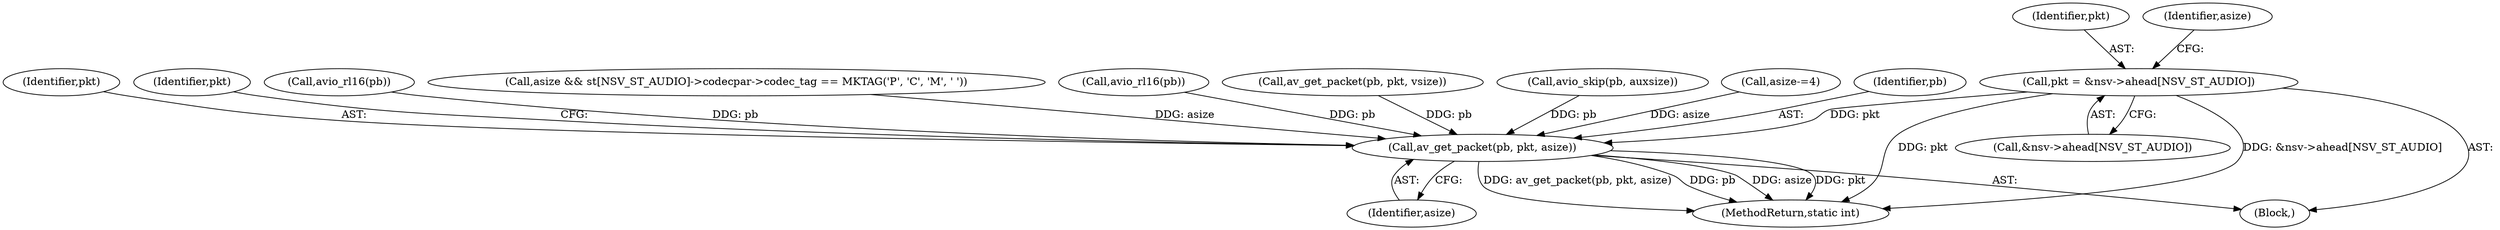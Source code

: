 digraph "0_libav_fe6eea99efac66839052af547426518efd970b24@pointer" {
"1000458" [label="(Call,pkt = &nsv->ahead[NSV_ST_AUDIO])"];
"1000583" [label="(Call,av_get_packet(pb, pkt, asize))"];
"1000450" [label="(Block,)"];
"1000583" [label="(Call,av_get_packet(pb, pkt, asize))"];
"1000241" [label="(Call,avio_rl16(pb))"];
"1000377" [label="(Call,av_get_packet(pb, pkt, vsize))"];
"1000281" [label="(Call,avio_skip(pb, auxsize))"];
"1000506" [label="(Call,asize-=4)"];
"1000584" [label="(Identifier,pb)"];
"1000459" [label="(Identifier,pkt)"];
"1000585" [label="(Identifier,pkt)"];
"1000589" [label="(Identifier,pkt)"];
"1000496" [label="(Call,avio_rl16(pb))"];
"1000467" [label="(Call,asize && st[NSV_ST_AUDIO]->codecpar->codec_tag == MKTAG('P', 'C', 'M', ' '))"];
"1000586" [label="(Identifier,asize)"];
"1000468" [label="(Identifier,asize)"];
"1000673" [label="(MethodReturn,static int)"];
"1000458" [label="(Call,pkt = &nsv->ahead[NSV_ST_AUDIO])"];
"1000460" [label="(Call,&nsv->ahead[NSV_ST_AUDIO])"];
"1000458" -> "1000450"  [label="AST: "];
"1000458" -> "1000460"  [label="CFG: "];
"1000459" -> "1000458"  [label="AST: "];
"1000460" -> "1000458"  [label="AST: "];
"1000468" -> "1000458"  [label="CFG: "];
"1000458" -> "1000673"  [label="DDG: &nsv->ahead[NSV_ST_AUDIO]"];
"1000458" -> "1000673"  [label="DDG: pkt"];
"1000458" -> "1000583"  [label="DDG: pkt"];
"1000583" -> "1000450"  [label="AST: "];
"1000583" -> "1000586"  [label="CFG: "];
"1000584" -> "1000583"  [label="AST: "];
"1000585" -> "1000583"  [label="AST: "];
"1000586" -> "1000583"  [label="AST: "];
"1000589" -> "1000583"  [label="CFG: "];
"1000583" -> "1000673"  [label="DDG: av_get_packet(pb, pkt, asize)"];
"1000583" -> "1000673"  [label="DDG: pb"];
"1000583" -> "1000673"  [label="DDG: asize"];
"1000583" -> "1000673"  [label="DDG: pkt"];
"1000281" -> "1000583"  [label="DDG: pb"];
"1000496" -> "1000583"  [label="DDG: pb"];
"1000377" -> "1000583"  [label="DDG: pb"];
"1000241" -> "1000583"  [label="DDG: pb"];
"1000506" -> "1000583"  [label="DDG: asize"];
"1000467" -> "1000583"  [label="DDG: asize"];
}
